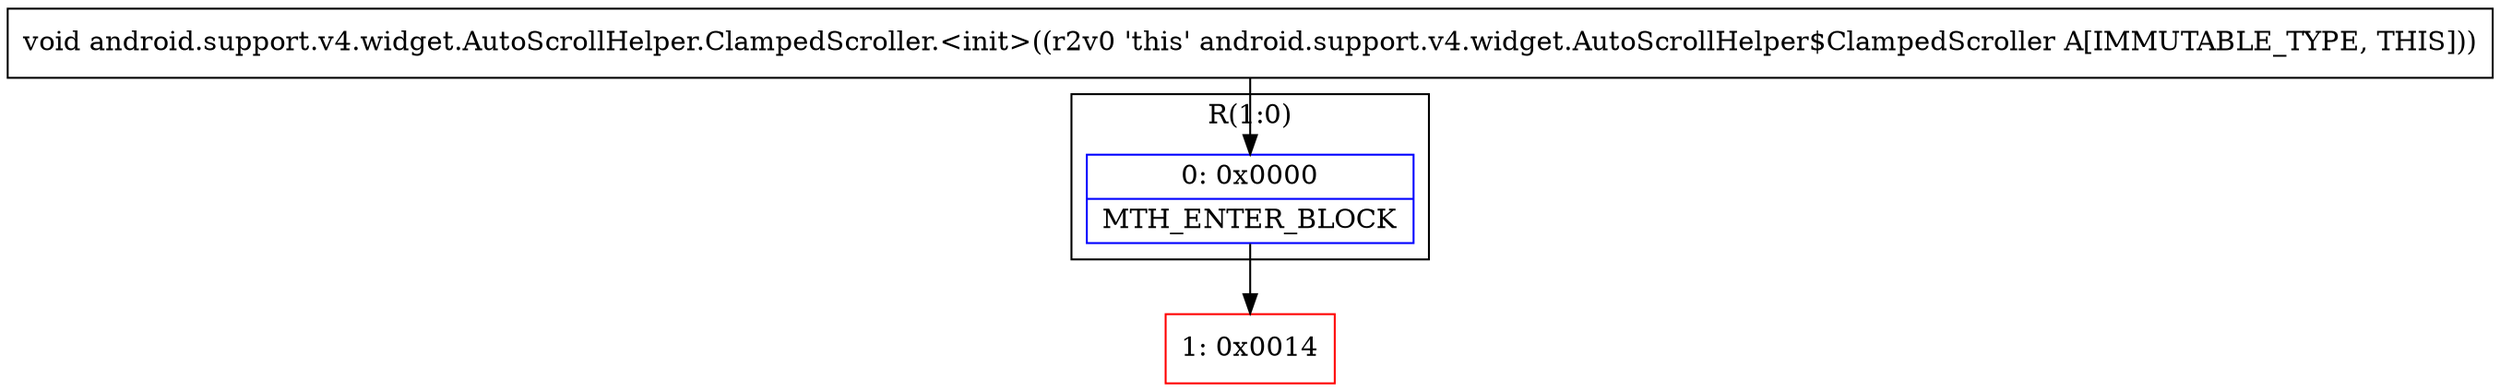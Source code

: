 digraph "CFG forandroid.support.v4.widget.AutoScrollHelper.ClampedScroller.\<init\>()V" {
subgraph cluster_Region_2056874835 {
label = "R(1:0)";
node [shape=record,color=blue];
Node_0 [shape=record,label="{0\:\ 0x0000|MTH_ENTER_BLOCK\l}"];
}
Node_1 [shape=record,color=red,label="{1\:\ 0x0014}"];
MethodNode[shape=record,label="{void android.support.v4.widget.AutoScrollHelper.ClampedScroller.\<init\>((r2v0 'this' android.support.v4.widget.AutoScrollHelper$ClampedScroller A[IMMUTABLE_TYPE, THIS])) }"];
MethodNode -> Node_0;
Node_0 -> Node_1;
}

